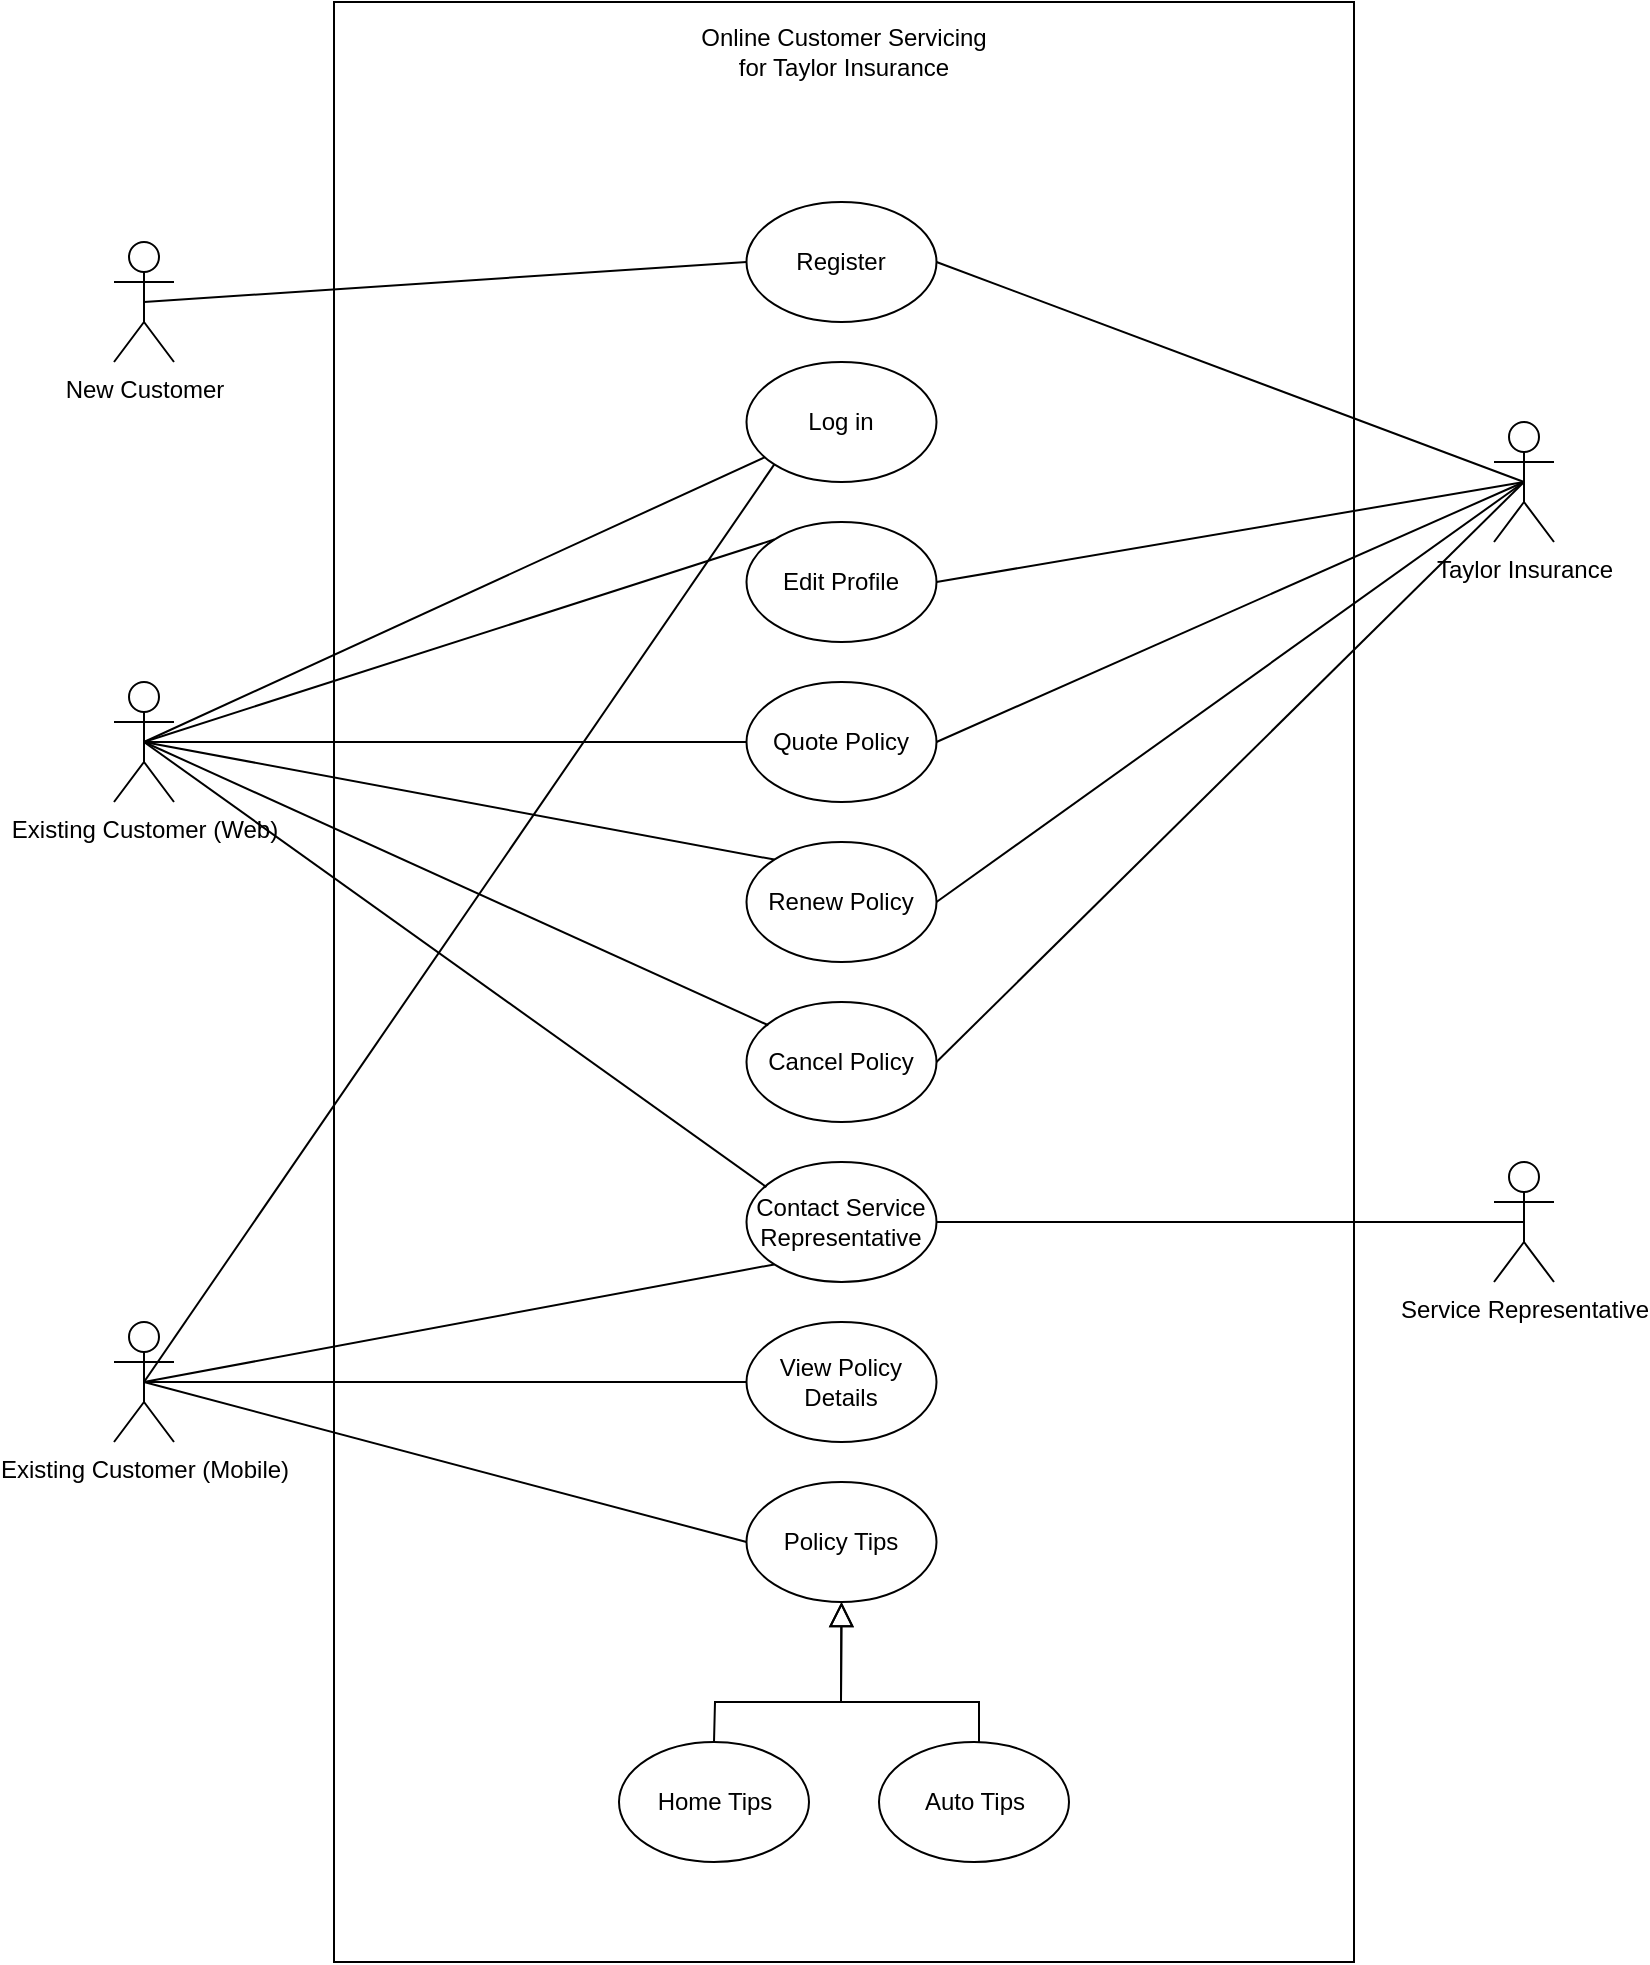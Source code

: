 <mxfile version="24.7.17">
  <diagram name="Page-1" id="bCkbgKdN5s-hcFDEcQ47">
    <mxGraphModel grid="1" page="1" gridSize="10" guides="1" tooltips="1" connect="1" arrows="1" fold="1" pageScale="1" pageWidth="850" pageHeight="1100" math="0" shadow="0">
      <root>
        <mxCell id="0" />
        <mxCell id="1" parent="0" />
        <mxCell id="QqX_30jy3GaWc34X-o5q-1" value="" style="rounded=0;whiteSpace=wrap;html=1;" vertex="1" parent="1">
          <mxGeometry x="210" y="90" width="510" height="980" as="geometry" />
        </mxCell>
        <mxCell id="QqX_30jy3GaWc34X-o5q-2" value="Online Customer Servicing for Taylor Insurance" style="text;html=1;align=center;verticalAlign=middle;whiteSpace=wrap;rounded=0;" vertex="1" parent="1">
          <mxGeometry x="391.25" y="100" width="147.5" height="30" as="geometry" />
        </mxCell>
        <mxCell id="QqX_30jy3GaWc34X-o5q-3" value="Existing Customer (Web)" style="shape=umlActor;verticalLabelPosition=bottom;verticalAlign=top;html=1;" vertex="1" parent="1">
          <mxGeometry x="100" y="430" width="30" height="60" as="geometry" />
        </mxCell>
        <mxCell id="QqX_30jy3GaWc34X-o5q-12" value="New Customer" style="shape=umlActor;verticalLabelPosition=bottom;verticalAlign=top;html=1;" vertex="1" parent="1">
          <mxGeometry x="100" y="210" width="30" height="60" as="geometry" />
        </mxCell>
        <mxCell id="QqX_30jy3GaWc34X-o5q-13" value="Taylor Insurance" style="shape=umlActor;verticalLabelPosition=bottom;verticalAlign=top;html=1;" vertex="1" parent="1">
          <mxGeometry x="790" y="300" width="30" height="60" as="geometry" />
        </mxCell>
        <mxCell id="QqX_30jy3GaWc34X-o5q-14" value="Quote Policy" style="ellipse;whiteSpace=wrap;html=1;" vertex="1" parent="1">
          <mxGeometry x="416.25" y="430" width="95" height="60" as="geometry" />
        </mxCell>
        <mxCell id="QqX_30jy3GaWc34X-o5q-17" value="Renew Policy" style="ellipse;whiteSpace=wrap;html=1;" vertex="1" parent="1">
          <mxGeometry x="416.25" y="510" width="95" height="60" as="geometry" />
        </mxCell>
        <mxCell id="QqX_30jy3GaWc34X-o5q-18" value="Cancel Policy" style="ellipse;whiteSpace=wrap;html=1;" vertex="1" parent="1">
          <mxGeometry x="416.25" y="590" width="95" height="60" as="geometry" />
        </mxCell>
        <mxCell id="QqX_30jy3GaWc34X-o5q-19" value="View Policy Details" style="ellipse;whiteSpace=wrap;html=1;" vertex="1" parent="1">
          <mxGeometry x="416.25" y="750" width="95" height="60" as="geometry" />
        </mxCell>
        <mxCell id="QqX_30jy3GaWc34X-o5q-20" value="Log in " style="ellipse;whiteSpace=wrap;html=1;" vertex="1" parent="1">
          <mxGeometry x="416.25" y="270" width="95" height="60" as="geometry" />
        </mxCell>
        <mxCell id="QqX_30jy3GaWc34X-o5q-21" value="Register" style="ellipse;whiteSpace=wrap;html=1;" vertex="1" parent="1">
          <mxGeometry x="416.25" y="190" width="95" height="60" as="geometry" />
        </mxCell>
        <mxCell id="QqX_30jy3GaWc34X-o5q-22" value="Edit Profile" style="ellipse;whiteSpace=wrap;html=1;" vertex="1" parent="1">
          <mxGeometry x="416.25" y="350" width="95" height="60" as="geometry" />
        </mxCell>
        <mxCell id="QqX_30jy3GaWc34X-o5q-23" value="Contact Service Representative" style="ellipse;whiteSpace=wrap;html=1;" vertex="1" parent="1">
          <mxGeometry x="416.25" y="670" width="95" height="60" as="geometry" />
        </mxCell>
        <mxCell id="QqX_30jy3GaWc34X-o5q-24" value="Policy Tips" style="ellipse;whiteSpace=wrap;html=1;" vertex="1" parent="1">
          <mxGeometry x="416.25" y="830" width="95" height="60" as="geometry" />
        </mxCell>
        <mxCell id="QqX_30jy3GaWc34X-o5q-26" value="Existing Customer (Mobile)" style="shape=umlActor;verticalLabelPosition=bottom;verticalAlign=top;html=1;" vertex="1" parent="1">
          <mxGeometry x="100" y="750" width="30" height="60" as="geometry" />
        </mxCell>
        <mxCell id="QqX_30jy3GaWc34X-o5q-28" value="" style="endArrow=none;html=1;rounded=0;exitX=0.5;exitY=0.5;exitDx=0;exitDy=0;exitPerimeter=0;" edge="1" parent="1" source="QqX_30jy3GaWc34X-o5q-3" target="QqX_30jy3GaWc34X-o5q-20">
          <mxGeometry width="50" height="50" relative="1" as="geometry">
            <mxPoint x="380" y="340" as="sourcePoint" />
            <mxPoint x="430" y="290" as="targetPoint" />
          </mxGeometry>
        </mxCell>
        <mxCell id="QqX_30jy3GaWc34X-o5q-29" value="" style="endArrow=none;html=1;rounded=0;exitX=0.5;exitY=0.5;exitDx=0;exitDy=0;exitPerimeter=0;entryX=0;entryY=0;entryDx=0;entryDy=0;" edge="1" parent="1" source="QqX_30jy3GaWc34X-o5q-3" target="QqX_30jy3GaWc34X-o5q-22">
          <mxGeometry width="50" height="50" relative="1" as="geometry">
            <mxPoint x="380" y="540" as="sourcePoint" />
            <mxPoint x="430" y="490" as="targetPoint" />
          </mxGeometry>
        </mxCell>
        <mxCell id="QqX_30jy3GaWc34X-o5q-33" value="" style="endArrow=none;html=1;rounded=0;exitX=0.5;exitY=0.5;exitDx=0;exitDy=0;exitPerimeter=0;entryX=0;entryY=0.5;entryDx=0;entryDy=0;" edge="1" parent="1" source="QqX_30jy3GaWc34X-o5q-3" target="QqX_30jy3GaWc34X-o5q-14">
          <mxGeometry width="50" height="50" relative="1" as="geometry">
            <mxPoint x="370" y="410" as="sourcePoint" />
            <mxPoint x="420" y="360" as="targetPoint" />
          </mxGeometry>
        </mxCell>
        <mxCell id="QqX_30jy3GaWc34X-o5q-34" value="" style="endArrow=none;html=1;rounded=0;entryX=0;entryY=0;entryDx=0;entryDy=0;exitX=0.5;exitY=0.5;exitDx=0;exitDy=0;exitPerimeter=0;" edge="1" parent="1" source="QqX_30jy3GaWc34X-o5q-3" target="QqX_30jy3GaWc34X-o5q-17">
          <mxGeometry width="50" height="50" relative="1" as="geometry">
            <mxPoint x="150" y="470" as="sourcePoint" />
            <mxPoint x="200" y="420" as="targetPoint" />
          </mxGeometry>
        </mxCell>
        <mxCell id="QqX_30jy3GaWc34X-o5q-35" value="" style="endArrow=none;html=1;rounded=0;entryX=0.5;entryY=0.5;entryDx=0;entryDy=0;entryPerimeter=0;exitX=0.115;exitY=0.194;exitDx=0;exitDy=0;exitPerimeter=0;" edge="1" parent="1" source="QqX_30jy3GaWc34X-o5q-18" target="QqX_30jy3GaWc34X-o5q-3">
          <mxGeometry width="50" height="50" relative="1" as="geometry">
            <mxPoint x="370" y="460" as="sourcePoint" />
            <mxPoint x="420" y="410" as="targetPoint" />
          </mxGeometry>
        </mxCell>
        <mxCell id="QqX_30jy3GaWc34X-o5q-36" value="" style="endArrow=none;html=1;rounded=0;entryX=0.5;entryY=0.5;entryDx=0;entryDy=0;entryPerimeter=0;exitX=0.105;exitY=0.209;exitDx=0;exitDy=0;exitPerimeter=0;" edge="1" parent="1" source="QqX_30jy3GaWc34X-o5q-23" target="QqX_30jy3GaWc34X-o5q-3">
          <mxGeometry width="50" height="50" relative="1" as="geometry">
            <mxPoint x="370" y="560" as="sourcePoint" />
            <mxPoint x="420" y="510" as="targetPoint" />
          </mxGeometry>
        </mxCell>
        <mxCell id="QqX_30jy3GaWc34X-o5q-39" value="" style="endArrow=none;html=1;rounded=0;exitX=0.5;exitY=0.5;exitDx=0;exitDy=0;exitPerimeter=0;entryX=0;entryY=0.5;entryDx=0;entryDy=0;" edge="1" parent="1" source="QqX_30jy3GaWc34X-o5q-12" target="QqX_30jy3GaWc34X-o5q-21">
          <mxGeometry width="50" height="50" relative="1" as="geometry">
            <mxPoint x="470" y="410" as="sourcePoint" />
            <mxPoint x="520" y="360" as="targetPoint" />
          </mxGeometry>
        </mxCell>
        <mxCell id="QqX_30jy3GaWc34X-o5q-40" value="" style="endArrow=none;html=1;rounded=0;exitX=0.5;exitY=0.5;exitDx=0;exitDy=0;exitPerimeter=0;entryX=0;entryY=1;entryDx=0;entryDy=0;" edge="1" parent="1" source="QqX_30jy3GaWc34X-o5q-26" target="QqX_30jy3GaWc34X-o5q-23">
          <mxGeometry width="50" height="50" relative="1" as="geometry">
            <mxPoint x="470" y="670" as="sourcePoint" />
            <mxPoint x="520" y="620" as="targetPoint" />
          </mxGeometry>
        </mxCell>
        <mxCell id="QqX_30jy3GaWc34X-o5q-41" value="" style="endArrow=none;html=1;rounded=0;exitX=0.5;exitY=0.5;exitDx=0;exitDy=0;exitPerimeter=0;entryX=0;entryY=0.5;entryDx=0;entryDy=0;" edge="1" parent="1" source="QqX_30jy3GaWc34X-o5q-26" target="QqX_30jy3GaWc34X-o5q-19">
          <mxGeometry width="50" height="50" relative="1" as="geometry">
            <mxPoint x="470" y="670" as="sourcePoint" />
            <mxPoint x="520" y="620" as="targetPoint" />
          </mxGeometry>
        </mxCell>
        <mxCell id="QqX_30jy3GaWc34X-o5q-42" value="" style="endArrow=none;html=1;rounded=0;exitX=0.5;exitY=0.5;exitDx=0;exitDy=0;exitPerimeter=0;entryX=0;entryY=0.5;entryDx=0;entryDy=0;" edge="1" parent="1" source="QqX_30jy3GaWc34X-o5q-26" target="QqX_30jy3GaWc34X-o5q-24">
          <mxGeometry width="50" height="50" relative="1" as="geometry">
            <mxPoint x="470" y="670" as="sourcePoint" />
            <mxPoint x="520" y="620" as="targetPoint" />
          </mxGeometry>
        </mxCell>
        <mxCell id="QqX_30jy3GaWc34X-o5q-43" value="" style="endArrow=none;html=1;rounded=0;entryX=0.5;entryY=0.5;entryDx=0;entryDy=0;entryPerimeter=0;exitX=1;exitY=0.5;exitDx=0;exitDy=0;" edge="1" parent="1" source="QqX_30jy3GaWc34X-o5q-22" target="QqX_30jy3GaWc34X-o5q-13">
          <mxGeometry width="50" height="50" relative="1" as="geometry">
            <mxPoint x="550" y="310" as="sourcePoint" />
            <mxPoint x="600" y="260" as="targetPoint" />
          </mxGeometry>
        </mxCell>
        <mxCell id="QqX_30jy3GaWc34X-o5q-44" value="" style="endArrow=none;html=1;rounded=0;exitX=1;exitY=0.5;exitDx=0;exitDy=0;entryX=0.5;entryY=0.5;entryDx=0;entryDy=0;entryPerimeter=0;" edge="1" parent="1" source="QqX_30jy3GaWc34X-o5q-21" target="QqX_30jy3GaWc34X-o5q-13">
          <mxGeometry width="50" height="50" relative="1" as="geometry">
            <mxPoint x="470" y="490" as="sourcePoint" />
            <mxPoint x="520" y="440" as="targetPoint" />
          </mxGeometry>
        </mxCell>
        <mxCell id="QqX_30jy3GaWc34X-o5q-45" value="" style="endArrow=none;html=1;rounded=0;entryX=0.5;entryY=0.5;entryDx=0;entryDy=0;entryPerimeter=0;exitX=1;exitY=0.5;exitDx=0;exitDy=0;" edge="1" parent="1" source="QqX_30jy3GaWc34X-o5q-14" target="QqX_30jy3GaWc34X-o5q-13">
          <mxGeometry width="50" height="50" relative="1" as="geometry">
            <mxPoint x="470" y="590" as="sourcePoint" />
            <mxPoint x="520" y="540" as="targetPoint" />
          </mxGeometry>
        </mxCell>
        <mxCell id="QqX_30jy3GaWc34X-o5q-46" value="" style="endArrow=none;html=1;rounded=0;entryX=0.5;entryY=0.5;entryDx=0;entryDy=0;entryPerimeter=0;exitX=1;exitY=0.5;exitDx=0;exitDy=0;" edge="1" parent="1" source="QqX_30jy3GaWc34X-o5q-17" target="QqX_30jy3GaWc34X-o5q-13">
          <mxGeometry width="50" height="50" relative="1" as="geometry">
            <mxPoint x="620" y="470" as="sourcePoint" />
            <mxPoint x="670" y="420" as="targetPoint" />
          </mxGeometry>
        </mxCell>
        <mxCell id="QqX_30jy3GaWc34X-o5q-47" value="" style="endArrow=none;html=1;rounded=0;entryX=0.5;entryY=0.5;entryDx=0;entryDy=0;entryPerimeter=0;exitX=1;exitY=0.5;exitDx=0;exitDy=0;" edge="1" parent="1" source="QqX_30jy3GaWc34X-o5q-18" target="QqX_30jy3GaWc34X-o5q-13">
          <mxGeometry width="50" height="50" relative="1" as="geometry">
            <mxPoint x="620" y="520" as="sourcePoint" />
            <mxPoint x="670" y="470" as="targetPoint" />
          </mxGeometry>
        </mxCell>
        <mxCell id="QqX_30jy3GaWc34X-o5q-48" value="Service Representative" style="shape=umlActor;verticalLabelPosition=bottom;verticalAlign=top;html=1;" vertex="1" parent="1">
          <mxGeometry x="790" y="670" width="30" height="60" as="geometry" />
        </mxCell>
        <mxCell id="QqX_30jy3GaWc34X-o5q-52" value="" style="endArrow=none;html=1;rounded=0;entryX=0.5;entryY=0.5;entryDx=0;entryDy=0;entryPerimeter=0;exitX=1;exitY=0.5;exitDx=0;exitDy=0;" edge="1" parent="1" source="QqX_30jy3GaWc34X-o5q-23" target="QqX_30jy3GaWc34X-o5q-48">
          <mxGeometry width="50" height="50" relative="1" as="geometry">
            <mxPoint x="470" y="640" as="sourcePoint" />
            <mxPoint x="520" y="590" as="targetPoint" />
          </mxGeometry>
        </mxCell>
        <mxCell id="QqX_30jy3GaWc34X-o5q-53" value="Home Tips" style="ellipse;whiteSpace=wrap;html=1;" vertex="1" parent="1">
          <mxGeometry x="352.5" y="960" width="95" height="60" as="geometry" />
        </mxCell>
        <mxCell id="QqX_30jy3GaWc34X-o5q-54" value="Auto Tips" style="ellipse;whiteSpace=wrap;html=1;" vertex="1" parent="1">
          <mxGeometry x="482.5" y="960" width="95" height="60" as="geometry" />
        </mxCell>
        <mxCell id="QqX_30jy3GaWc34X-o5q-55" value="" style="endArrow=block;endSize=10;endFill=0;html=1;rounded=0;exitX=0.5;exitY=0;exitDx=0;exitDy=0;entryX=0.5;entryY=1;entryDx=0;entryDy=0;strokeWidth=1;" edge="1" parent="1" source="QqX_30jy3GaWc34X-o5q-53" target="QqX_30jy3GaWc34X-o5q-24">
          <mxGeometry width="160" relative="1" as="geometry">
            <mxPoint x="422.5" y="900" as="sourcePoint" />
            <mxPoint x="582.5" y="900" as="targetPoint" />
            <Array as="points">
              <mxPoint x="400.5" y="940" />
              <mxPoint x="463.5" y="940" />
            </Array>
          </mxGeometry>
        </mxCell>
        <mxCell id="QqX_30jy3GaWc34X-o5q-56" value="" style="endArrow=block;endSize=10;endFill=0;html=1;rounded=0;entryX=0.5;entryY=1;entryDx=0;entryDy=0;strokeWidth=1;" edge="1" parent="1" target="QqX_30jy3GaWc34X-o5q-24">
          <mxGeometry width="160" relative="1" as="geometry">
            <mxPoint x="532.5" y="960" as="sourcePoint" />
            <mxPoint x="615.5" y="880" as="targetPoint" />
            <Array as="points">
              <mxPoint x="532.5" y="940" />
              <mxPoint x="463.5" y="940" />
            </Array>
          </mxGeometry>
        </mxCell>
        <mxCell id="tvlSFgI3qa6jKo41WoVk-1" value="" style="endArrow=none;html=1;rounded=0;exitX=0.5;exitY=0.5;exitDx=0;exitDy=0;exitPerimeter=0;entryX=0;entryY=1;entryDx=0;entryDy=0;" edge="1" parent="1" source="QqX_30jy3GaWc34X-o5q-26" target="QqX_30jy3GaWc34X-o5q-20">
          <mxGeometry width="50" height="50" relative="1" as="geometry">
            <mxPoint x="590" y="650" as="sourcePoint" />
            <mxPoint x="640" y="600" as="targetPoint" />
          </mxGeometry>
        </mxCell>
      </root>
    </mxGraphModel>
  </diagram>
</mxfile>
